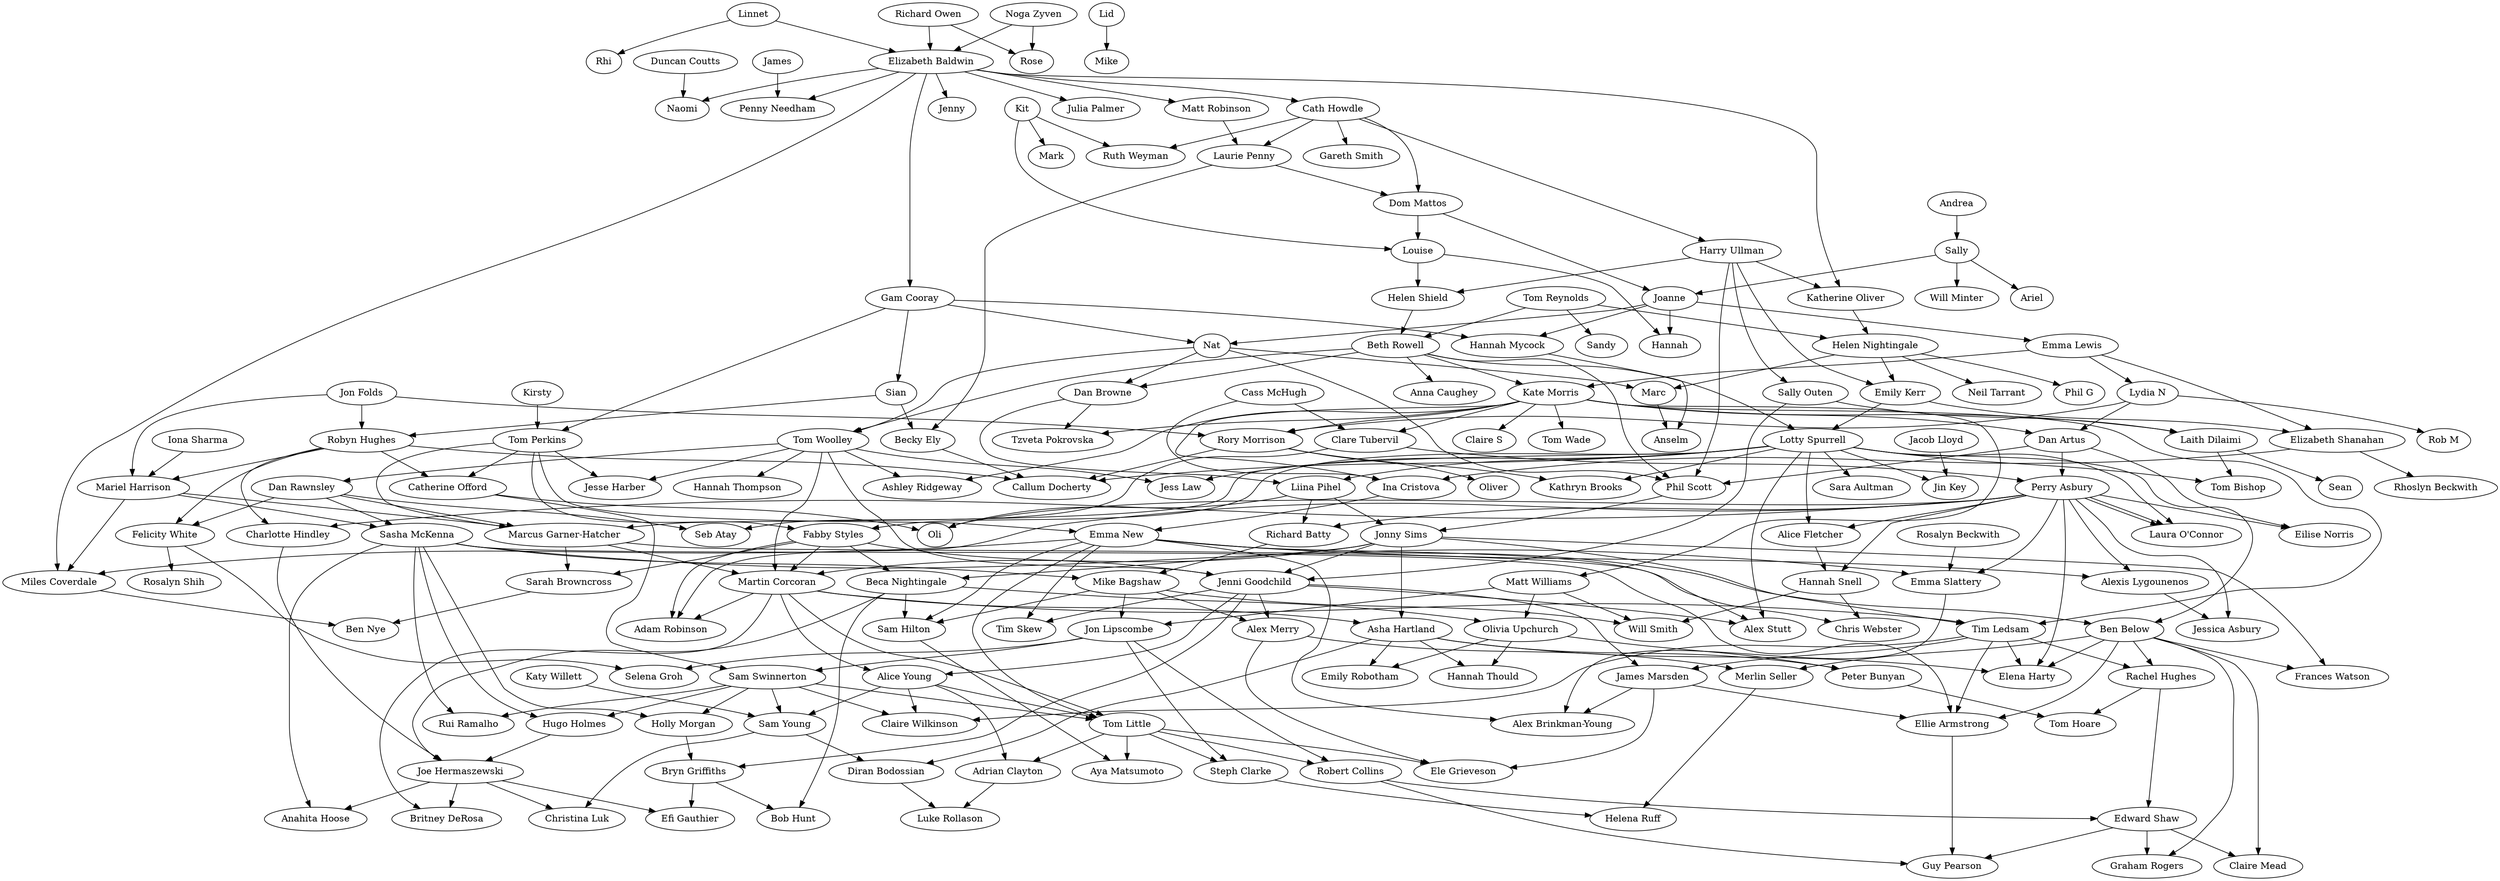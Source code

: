 digraph oules {
    adam_robinson [ label="Adam Robinson" ];
    adrian_clayton [ label="Adrian Clayton" ];
    alex_brinkmanyoung [ label="Alex Brinkman-Young" ];
    alexis_lygounenos [ label="Alexis Lygounenos" ];
    alex_merry [ label="Alex Merry" ];
    alex_stutt [ label="Alex Stutt" ];
    alice_fletcher [ label="Alice Fletcher" ];
    alice_young [ label="Alice Young" ];
    anahita_hoose [ label="Anahita Hoose" ];
    andrea [ label="Andrea" ];
    anna_caughey [ label="Anna Caughey" ];
    anselm [ label="Anselm" ];
    ariel [ label="Ariel" ];
    asha_hartland [ label="Asha Hartland" ];
    ashley_ridgeway [ label="Ashley Ridgeway" ];
    aya_matsumoto [ label="Aya Matsumoto" ];
    beca_nightingale [ label="Beca Nightingale" ];
    becky_ely [ label="Becky Ely" ];
    ben_below [ label="Ben Below" ];
    ben_nye [ label="Ben Nye" ];
    beth_rowell [ label="Beth Rowell" ];
    bob_hunt [ label="Bob Hunt" ];
    britney_derosa [ label="Britney DeRosa" ];
    bryn_griffiths [ label="Bryn Griffiths" ];
    callum_docherty [ label="Callum Docherty" ];
    cass_mchugh [ label="Cass McHugh" ];
    catherine_offord [ label="Catherine Offord" ];
    cath_howdle [ label="Cath Howdle" ];
    charlotte_hindley [ label="Charlotte Hindley" ];
    chris_webster [ label="Chris Webster" ];
    christina_luk [ label="Christina Luk" ];
    claire_mead [ label="Claire Mead" ];
    claire_s [ label="Claire S" ];
    claire_wilkinson [ label="Claire Wilkinson" ];
    clare_tubervil [ label="Clare Tubervil" ];
    dan_artus [ label="Dan Artus" ];
    dan_browne [ label="Dan Browne" ];
    dan_rawnsley [ label="Dan Rawnsley" ];
    diran_bodossian [ label="Diran Bodossian" ];
    dom_mattos [ label="Dom Mattos" ];
    duncan_coutts [ label="Duncan Coutts" ];
    edward_shaw [ label="Edward Shaw" ];
    efi_gauthier [ label="Efi Gauthier" ];
    eilise_norris [ label="Eilise Norris" ];
    ele_grieveson [ label="Ele Grieveson" ];
    elena_harty [label="Elena Harty" ];
    elizabeth_baldwin [ label="Elizabeth Baldwin" ];
    elizabeth_shanahan [ label="Elizabeth Shanahan" ];
    ellie_armstrong [ label="Ellie Armstrong" ];
    emily_kerr [ label="Emily Kerr" ];
    emily_robotham [ label="Emily Robotham" ];
    emma_lewis [ label="Emma Lewis" ];
    emma_new [ label="Emma New" ];
    emma_slattery [ label="Emma Slattery" ];
    fabby_styles [ label="Fabby Styles" ];
    felicity_white [ label="Felicity White" ];
    frances_watson [ label="Frances Watson" ];
    gam_cooray [ label="Gam Cooray" ];
    gareth_smith [ label="Gareth Smith" ];
    graham_rogers [ label="Graham Rogers" ];
    guy_pearson [ label="Guy Pearson" ];
    hannah [ label="Hannah" ];
    hannah_mycock [ label="Hannah Mycock" ];
    hannah_snell [ label="Hannah Snell" ];
    hannah_thompson [ label="Hannah Thompson" ];
    hannah_thould [ label="Hannah Thould" ];
    harry_ullman [ label="Harry Ullman" ];
    helena_ruff [ label="Helena Ruff" ];
    helen_nightingale [ label="Helen Nightingale" ];
    helen_shield [ label="Helen Shield" ];
    holly_morgan [ label="Holly Morgan" ];
    hugo_holmes [ label="Hugo Holmes" ];
    ina_cristova [ label="Ina Cristova" ];
    iona_sharma [ label="Iona Sharma" ];
    jacob_lloyd [ label="Jacob Lloyd" ];
    james [ label="James" ];
    james_marsden [ label="James Marsden" ];
    jenni_goodchild [ label="Jenni Goodchild" ];
    jenny [ label="Jenny" ];
    jesse_harber [ label="Jesse Harber" ];
    jessica_asbury [ label="Jessica Asbury" ];
    jess_law [ label="Jess Law" ];
    jin_key [ label="Jin Key" ];
    joanne [ label="Joanne" ];
    joe_hermaszewski [ label="Joe Hermaszewski" ];
    jon_folds [ label="Jon Folds" ];
    jon_lipscombe [ label="Jon Lipscombe" ];
    jonny_sims [ label="Jonny Sims" ];
    julia_palmer [ label="Julia Palmer" ];
    kate_morris [ label="Kate Morris" ];
    katherine_oliver [ label="Katherine Oliver" ];
    kathryn_brooks [ label="Kathryn Brooks" ];
    katy_willett [ label="Katy Willett" ];
    kirsty [ label="Kirsty" ];
    kit [ label="Kit" ];
    laith_dilaimi [ label="Laith Dilaimi" ];
    laura_oconnor [ label="Laura O'Connor" ];
    laurie_penny [ label="Laurie Penny" ];
    lid [ label="Lid" ];
    liina_pihel [ label="Liina Pihel" ];
    linnet [ label="Linnet" ];
    lotty_spurrell [ label="Lotty Spurrell" ];
    louise [ label="Louise" ];
    luke_rollason [ label="Luke Rollason" ];
    lydia_n [ label="Lydia N" ];
    marc [ label="Marc" ];
    marcus_garnerhatcher [ label="Marcus Garner-Hatcher" ];
    mariel_harrison [ label="Mariel Harrison" ];
    mark [ label="Mark" ];
    martin_corcoran [ label="Martin Corcoran" ];
    matt_robinson [ label="Matt Robinson" ];
    matt_williams [ label="Matt Williams" ];
    merlin_seller [ label="Merlin Seller" ];
    mike_bagshaw [ label="Mike Bagshaw" ];
    mike [ label="Mike" ];
    miles_coverdale [ label="Miles Coverdale" ];
    naomi [ label="Naomi" ];
    nat [ label="Nat" ];
    neil_tarrant [ label="Neil Tarrant" ];
    noga_zyven [ label="Noga Zyven" ];
    oli [ label="Oli" ];
    oliver [ label="Oliver" ];
    olivia_upchurch [ label="Olivia Upchurch" ];
    penny_needham [ label="Penny Needham" ];
    perry_asbury [ label="Perry Asbury" ];
    peter_bunyan [ label="Peter Bunyan" ];
    phil_g [ label="Phil G" ];
    phil_scott [ label="Phil Scott" ];
    rachel_hughes [ label="Rachel Hughes" ];
    rhi [ label="Rhi" ];
    rhoslyn_beckwith [ label="Rhoslyn Beckwith" ];
    richard_batty [ label="Richard Batty" ];
    richard_owen [ label="Richard Owen" ];
    robert_collins [ label="Robert Collins" ];
    rob_m [ label="Rob M" ];
    robyn_hughes [ label="Robyn Hughes" ];
    rory_morrison [ label="Rory Morrison" ];
    rosalyn_beckwith [ label="Rosalyn Beckwith" ];
    rosalyn_shih [ label="Rosalyn Shih" ];
    rose [ label="Rose" ];
    rui_ramalho [ label="Rui Ramalho" ];
    ruth_weyman [ label="Ruth Weyman" ];
    sally [ label="Sally" ];
    sally_outen [ label="Sally Outen" ];
    sam_hilton [ label="Sam Hilton" ];
    sam_swinnerton [ label="Sam Swinnerton" ];
    sam_young [ label="Sam Young" ];
    sandy [ label="Sandy" ];
    sara_aultman [ label="Sara Aultman" ];
    sarah_browncross [ label="Sarah Browncross" ];
    sasha_mckenna [ label="Sasha McKenna" ];
    sean [ label="Sean" ];
    seb_atay [ label="Seb Atay" ];
    selena_groh [ label="Selena Groh" ];
    sian [ label="Sian" ];
    steph_clarke [ label="Steph Clarke" ];
    tim_ledsam [ label="Tim Ledsam" ];
    tim_skew [ label="Tim Skew" ];
    tom_bishop [ label="Tom Bishop" ];
    tom_hoare [ label="Tom Hoare" ];
    tom_little [ label="Tom Little" ];
    tom_perkins [ label="Tom Perkins" ];
    tom_reynolds [ label="Tom Reynolds" ];
    tom_wade [ label="Tom Wade" ];
    tom_woolley [ label="Tom Woolley" ];
    tzveta_pokrovska [ label="Tzveta Pokrovska" ];
    will_minter [ label="Will Minter" ];
    will_smith [ label="Will Smith" ];

    {
        emma_new;
        lotty_spurrell;
    } -> ben_below;

    {
        tom_perkins;
        ina_cristova;
    } -> emma_new;

    {
        emily_kerr;
        beth_rowell;
    } -> lotty_spurrell;

    {
        helen_nightingale;
        harry_ullman;
    } -> emily_kerr;

    {
        tom_reynolds;
        helen_shield;
    } -> beth_rowell;

    {
        tom_reynolds;
        katherine_oliver;
    } -> helen_nightingale;

    {
        cath_howdle;
    } -> harry_ullman;

    {
        tom_reynolds;
    } -> sandy;

    {
        laith_dilaimi;
        lotty_spurrell;
    } -> tom_bishop;

    {
        perry_asbury;
        lotty_spurrell;
    } -> laura_oconnor;

    {
        perry_asbury;
        lotty_spurrell;
    } -> alice_fletcher;

    {
        dan_rawnsley;
        lotty_spurrell;
        tom_perkins;
        mariel_harrison;
    } -> marcus_garnerhatcher;

    {
        tom_perkins;
        lotty_spurrell;
    } -> fabby_styles;

    {
        dan_browne;
        lotty_spurrell;
    } -> liina_pihel;

    {
        jacob_lloyd;
        lotty_spurrell;
    } -> jin_key;

    {
        rory_morrison;
        lotty_spurrell;
        robyn_hughes;
        becky_ely;
    } -> callum_docherty;

    {
        rory_morrison;
        lotty_spurrell;
    } -> kathryn_brooks;

    {
        tom_woolley;
    } -> dan_rawnsley;

    {
        ben_below;
        jonny_sims;
    } -> frances_watson;

    {
        phil_scott;
        liina_pihel;
    } -> jonny_sims;

    {
        kate_morris;
        sally_outen;
    } -> laith_dilaimi;

    {
        dan_artus;
        clare_tubervil;
    } -> perry_asbury;

    {
        lydia_n;
        kate_morris;
    } -> dan_artus;

    {
        kate_morris;
        cass_mchugh;
    } -> clare_tubervil;

    {
        beth_rowell;
        emma_lewis;
    } -> kate_morris;

    {
        dan_artus;
        harry_ullman;
        nat;
        beth_rowell;
    } -> phil_scott;

    {
        robyn_hughes;
        jon_folds;
        iona_sharma;
    } -> mariel_harrison;

    {
        gam_cooray;
        kirsty;
    } -> tom_perkins;

    {
        beth_rowell;
        nat;
    } -> dan_browne;

    {
        jon_folds;
        kate_morris;
        lydia_n;
    } -> rory_morrison;

    {
        jon_folds;
        sian;
    } -> robyn_hughes;

    {
        cass_mchugh;
        elizabeth_shanahan;
        kate_morris;
    } -> ina_cristova;

    {
        joanne;
    } -> emma_lewis;

    {
        perry_asbury;
        dan_artus;
    } -> eilise_norris;

    {
        perry_asbury;
    } -> laura_oconnor;

    {
        perry_asbury;
        alice_fletcher;
    } -> hannah_snell;

    {
        perry_asbury;
        catherine_offord;
        liina_pihel;
    } -> oli;

    {
        tom_perkins;
        robyn_hughes;
    } -> catherine_offord;

    {
        perry_asbury;
        liina_pihel;
    } -> richard_batty;

    {
        richard_batty;
        sasha_mckenna;
    } -> mike_bagshaw;

    {
        dan_rawnsley;
        mariel_harrison;
    } -> sasha_mckenna;

    {
        perry_asbury;
        robyn_hughes;
    } -> charlotte_hindley;

    {
        perry_asbury;
        emma_new;
    } -> alexis_lygounenos;

    {
        perry_asbury;
        alexis_lygounenos;
    } -> jessica_asbury;

    {
        sam_swinnerton;
        sasha_mckenna;
    } -> rui_ramalho;

    {
        sam_swinnerton;
        sasha_mckenna;
    } -> hugo_holmes;

    {
        elizabeth_shanahan;
    } -> rhoslyn_beckwith;

    {
        emily_kerr;
        emma_lewis;
    } -> elizabeth_shanahan;

    {
        tom_perkins;
        tom_woolley;
    } -> jesse_harber;

    {
        beth_rowell;
        nat;
    } -> tom_woolley;

    {
        elizabeth_baldwin;
    } -> gam_cooray;

    {
        linnet;
        noga_zyven;
        richard_owen;
    } -> elizabeth_baldwin;

    {
        gam_cooray;
        joanne;
    } -> nat;

    {
        dom_mattos;
        sally;
    } -> joanne;

    {
        gam_cooray;
    } -> sian;

    {
        gam_cooray;
        joanne;
    } -> hannah_mycock;

    {
        sian;
        laurie_penny;
    } -> becky_ely;

    {
        matt_robinson;
        cath_howdle;
    } -> laurie_penny;

    {
        elizabeth_baldwin;
    } -> julia_palmer;

    {
        elizabeth_baldwin;
        harry_ullman;
    } -> katherine_oliver;

    {
        elizabeth_baldwin;
        mariel_harrison;
        emma_new;
    } -> miles_coverdale;

    {
        james;
        elizabeth_baldwin;
    } -> penny_needham;

    {
        elizabeth_baldwin;
    } -> matt_robinson;

    {
        elizabeth_baldwin;
    } -> jenny;

    {
        elizabeth_baldwin;
    } -> cath_howdle;

    {
        cath_howdle;
    } -> gareth_smith;

    {
        cath_howdle;
        kit;
    } -> ruth_weyman;

    {
        duncan_coutts;
        elizabeth_baldwin;
    } -> naomi;

    {
        linnet;
    } -> rhi;

    {
        richard_owen;
        noga_zyven;
    } -> rose;

    {
        lid;
    } -> mike;

    {
        laurie_penny;
        cath_howdle;
    } -> dom_mattos;

    {
        andrea;
    } -> sally;

    {
        dom_mattos;
        kit;
    } -> louise;

    {
        louise;
        harry_ullman;
    } -> helen_shield;

    {
        kit;
    } -> mark;

    {
        sally;
    } -> will_minter;

    {
        sally;
    } -> ariel;

    {
        harry_ullman;
    } -> sally_outen;

    {
        helen_nightingale;
    } -> phil_g;

    {
        louise;
        joanne;
    } -> hannah;

    {
        tom_woolley;
        kate_morris;
    } -> ashley_ridgeway;

    {
        beth_rowell;
    } -> anna_caughey;

    {
        kate_morris;
    } -> claire_s;

    {
        tom_woolley;
        jonny_sims;
        marcus_garnerhatcher;
        fabby_styles;
    } -> martin_corcoran;

    {
        dan_browne;
        kate_morris;
    } -> tzveta_pokrovska;

    {
        kate_morris;
    } -> matt_williams;

    {
        kate_morris;
    } -> tom_wade;

    {
        helen_nightingale;
        nat;
    } -> marc;

    {
        marc;
        hannah_mycock;
    } -> anselm;

    {
        jonny_sims;
        fabby_styles;
        tom_woolley;
        sally_outen;
    } -> jenni_goodchild;

    {
        rory_morrison;
    } -> oliver;

    {
        dan_rawnsley;
        clare_tubervil;
    } -> seb_atay;

    {
        sam_swinnerton;
        sasha_mckenna;
    } -> holly_morgan;

    {
        helen_nightingale;
    } -> neil_tarrant;

    {
        laith_dilaimi;
    } -> sean;

    {
        tom_woolley;
        lotty_spurrell;
    } -> jess_law;

    {
        tom_woolley;
    } -> hannah_thompson;

    {
        emma_lewis;
    } -> lydia_n;

    {
        lydia_n;
    } -> rob_m;

    {
        mike_bagshaw;
        matt_williams;
    } -> jon_lipscombe;

    {
        marcus_garnerhatcher;
        fabby_styles;
    } -> sarah_browncross;

    {
        miles_coverdale;
        sarah_browncross;
    } -> ben_nye;

    {
        lotty_spurrell;
    } -> sara_aultman;

    {
        jonny_sims;
        fabby_styles;
    } -> beca_nightingale;

    {
        jonny_sims;
        martin_corcoran;
    } -> asha_hartland;

    {
        asha_hartland;
        olivia_upchurch;
    } -> emily_robotham;

    {
        jon_lipscombe;
        catherine_offord;
    } -> sam_swinnerton;

    {
        holly_morgan;
        jenni_goodchild;
    } -> bryn_griffiths;

    {
        asha_hartland;
        olivia_upchurch;
    } -> hannah_thould;

    {
        matt_williams;
        beca_nightingale;
    } -> olivia_upchurch;

    {
        dan_rawnsley;
        robyn_hughes;
    } -> felicity_white;

    {
        jon_lipscombe;
        felicity_white;
    } -> selena_groh;

    {
        felicity_white;
    } -> rosalyn_shih;

    {
        martin_corcoran;
        fabby_styles;
        perry_asbury;
    } -> adam_robinson;

    {
        sam_swinnerton;
        alice_young;
        tim_ledsam;
    } -> claire_wilkinson;

    {
        martin_corcoran;
        jenni_goodchild;
    } -> alice_young;

    {
        jonny_sims;
        martin_corcoran;
        kate_morris;
    } -> tim_ledsam;

    {
        alice_young;
        katy_willett;
        sam_swinnerton;
    } -> sam_young;

    {
        martin_corcoran;
        emma_new;
        alice_young;
        sam_swinnerton;
    } -> tom_little;

    {
        tom_little;
        sam_hilton;
    } -> aya_matsumoto;

    {
        ben_below;
        tim_ledsam;
    } -> rachel_hughes;

    {
        asha_hartland;
        olivia_upchurch;
    } -> peter_bunyan;

    {
        tom_little;
        alice_young;
    } -> adrian_clayton;

    {
        tom_little;
        jon_lipscombe;
    } -> steph_clarke;

    {
        ben_below;
        sasha_mckenna;
        tim_ledsam;
        james_marsden;
    } -> ellie_armstrong;

    {
        bryn_griffiths;
        beca_nightingale;
    } -> bob_hunt;

    {
        ben_below;
        alex_merry;
    } -> merlin_seller;

    {
        mike_bagshaw;
        jenni_goodchild;
    } -> alex_merry;

    {
        robert_collins;
        rachel_hughes;
    } -> edward_shaw;

    {
        merlin_seller;
        steph_clarke;
    } -> helena_ruff;

    {
        tom_little;
        jon_lipscombe;
    } -> robert_collins;

    {
        beca_nightingale;
        charlotte_hindley;
        hugo_holmes;
    } -> joe_hermaszewski;

    {
        joe_hermaszewski;
        sasha_mckenna;
    } -> anahita_hoose;

    {
        rosalyn_beckwith;
        sasha_mckenna;
        perry_asbury;
    } -> emma_slattery;

    {
        emma_slattery;
        emma_new;
        james_marsden;
    } -> alex_brinkmanyoung;

    {
        asha_hartland;
        sam_young;
    } -> diran_bodossian;

    {
        jenni_goodchild;
        emma_new;
    } -> tim_skew;

    {
        peter_bunyan;
        rachel_hughes;
    } -> tom_hoare;

    {
        marcus_garnerhatcher;
        hannah_snell;
    } -> chris_webster;

    {
        tim_ledsam;
        jenni_goodchild;
    } -> james_marsden;

    {
        james_marsden;
        alex_merry;
        tom_little;
    } -> ele_grieveson;

    {
        emma_new;
        jenni_goodchild;
        lotty_spurrell;
    } -> alex_stutt;

    {
        joe_hermaszewski;
        martin_corcoran;
    } -> britney_derosa;

    {
        asha_hartland;
        perry_asbury;
        tim_ledsam;
        ben_below;
    } -> elena_harty;

    {
        joe_hermaszewski;
        sam_young;
    } -> christina_luk;

    {
        ben_below;
        edward_shaw;
    } -> claire_mead;

    {
        ben_below;
        edward_shaw;
    } -> graham_rogers;

    {
        beca_nightingale;
        emma_new;
        mike_bagshaw;
    } -> sam_hilton;

    {
        joe_hermaszewski;
        bryn_griffiths;
    } -> efi_gauthier;

    {
        hannah_snell;
        mike_bagshaw;
        matt_williams;
    } -> will_smith;

    {
        ellie_armstrong;
        edward_shaw;
        robert_collins;
    } -> guy_pearson;

    {
        adrian_clayton;
        diran_bodossian;
    } -> luke_rollason;
}

